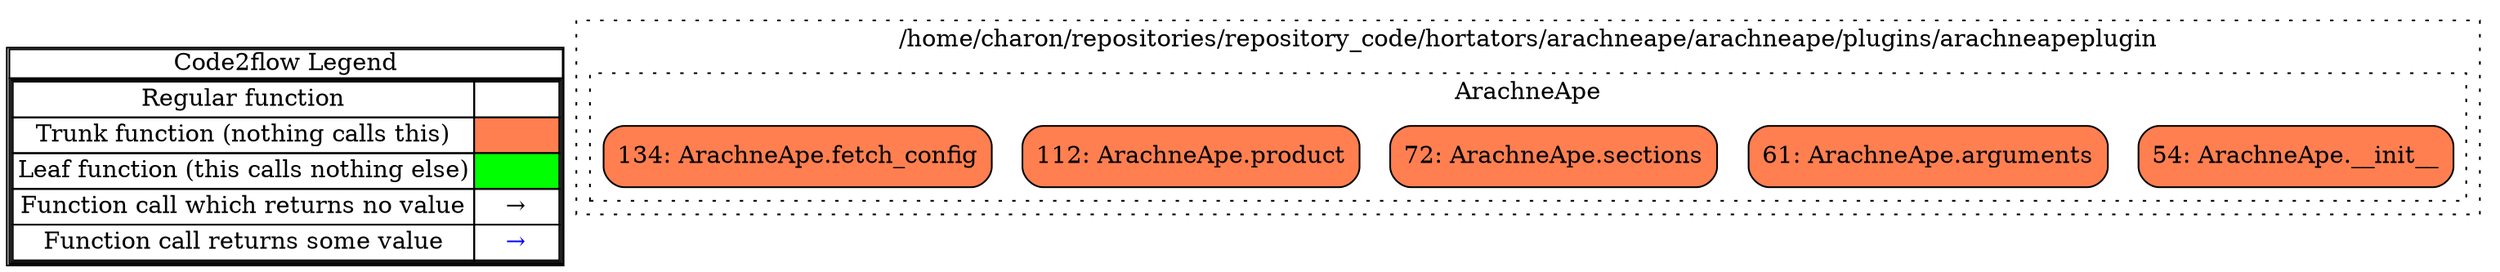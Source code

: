 digraph G {
concentrate = true;
			subgraph legend{
			rank = min;
			label = "legend";
			Legend [shape=none, margin=0, label = <
				<table cellspacing="0" cellpadding="0" border="1"><tr><td>Code2flow Legend</td></tr><tr><td>
				<table cellspacing="0">
				<tr><td>Regular function</td><td width="50px"></td></tr>
				<tr><td>Trunk function (nothing calls this)</td><td bgcolor='coral'></td></tr>
				<tr><td>Leaf function (this calls nothing else)</td><td bgcolor='green'></td></tr>
				<tr><td>Function call which returns no value</td><td>&#8594;</td></tr>
				<tr><td>Function call returns some value</td><td><font color='blue'>&#8594;</font></td></tr>
				</table></td></tr></table>
				>];}node2 [splines=ortho shape = "rect" style = "rounded,filled" fillcolor = "coral" label = "54: ArachneApe.__init__" ];
node3 [splines=ortho shape = "rect" style = "rounded,filled" fillcolor = "coral" label = "61: ArachneApe.arguments" ];
node4 [splines=ortho shape = "rect" style = "rounded,filled" fillcolor = "coral" label = "72: ArachneApe.sections" ];
node5 [splines=ortho shape = "rect" style = "rounded,filled" fillcolor = "coral" label = "112: ArachneApe.product" ];
node6 [splines=ortho shape = "rect" style = "rounded,filled" fillcolor = "coral" label = "134: ArachneApe.fetch_config" ];
subgraph clusterhomecharonrepositoriesrepository_codehortatorsarachneapearachneapepluginsarachneapeplugin0{
node2 node3 node4 node5 node6 ;
label="/home/charon/repositories/repository_code/hortators/arachneape/arachneape/plugins/arachneapeplugin";
style=filled;
color=black;
graph[style=dotted];
subgraph clusterArachneApe1{
node2 node3 node4 node5 node6 ;
label="ArachneApe";
style=filled;
color=black;
graph[style=dotted];
}};
}